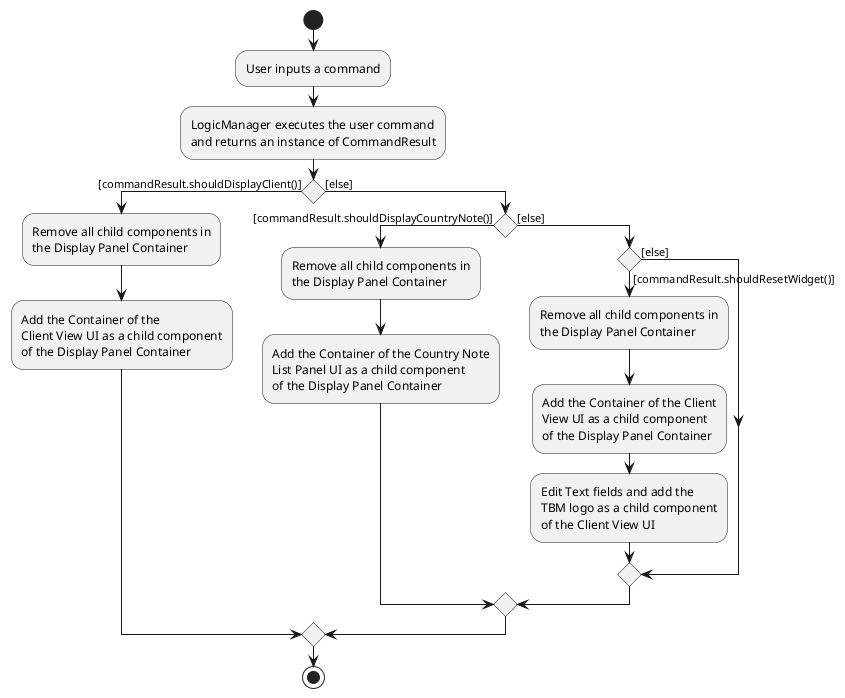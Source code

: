 @startuml
start
:User inputs a command;

'Since the syntax does not support placing the condition outside the
'diamond we place it as the true branch instead.

:LogicManager executes the user command
and returns an instance of CommandResult;

if () then ([commandResult.shouldDisplayClient()])
    :Remove all child components in
    the Display Panel Container;
    :Add the Container of the
    Client View UI as a child component
    of the Display Panel Container;
else ([else])
  if () then ([commandResult.shouldDisplayCountryNote()])
      :Remove all child components in
      the Display Panel Container;
      :Add the Container of the Country Note
      List Panel UI as a child component
      of the Display Panel Container;
  else ([else])
    if () then ([commandResult.shouldResetWidget()])
      :Remove all child components in
      the Display Panel Container;
      :Add the Container of the Client
      View UI as a child component
      of the Display Panel Container;
      :Edit Text fields and add the
      TBM logo as a child component
      of the Client View UI;
    else ([else])
    endif
  endif
endif
stop
@enduml
